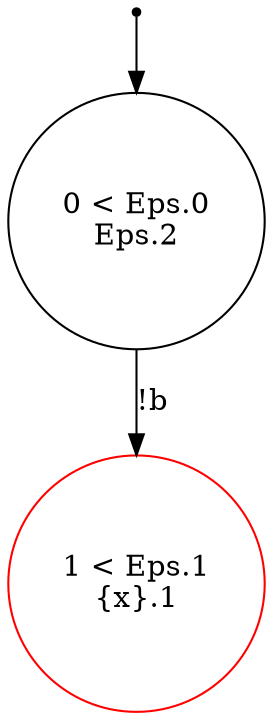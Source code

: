 digraph {
 node [shape=point] ENTRY
 node [shape=circle]
1 [label="1 < Eps.1
{x}.1
" color="red"]
0 [label="0 < Eps.0
Eps.2
"]
ENTRY -> 0
0 -> 1 [label="!b"]

}